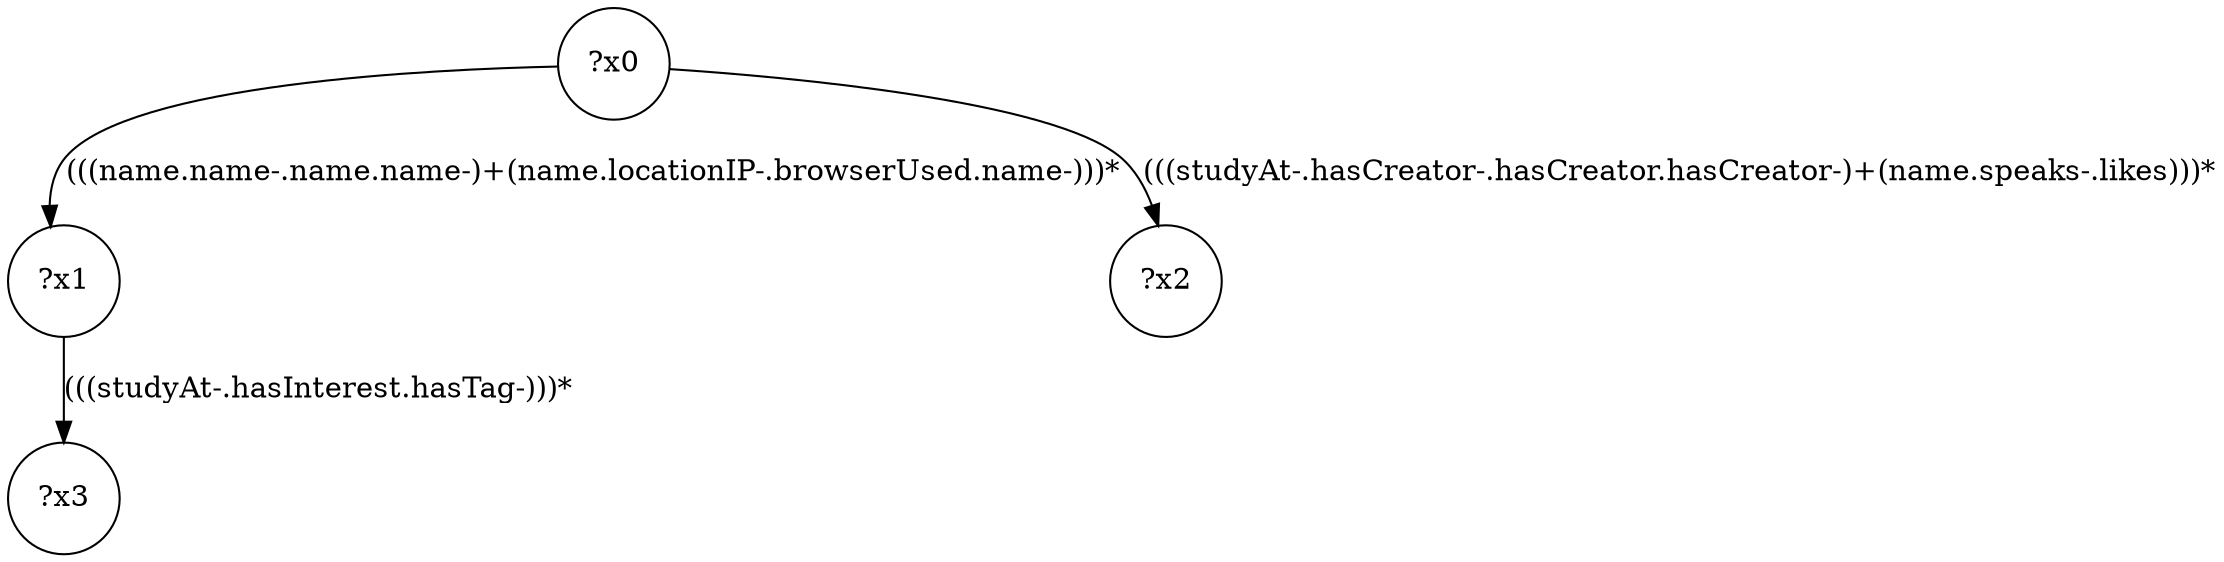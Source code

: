 digraph g {
	x0 [shape=circle, label="?x0"];
	x1 [shape=circle, label="?x1"];
	x0 -> x1 [label="(((name.name-.name.name-)+(name.locationIP-.browserUsed.name-)))*"];
	x2 [shape=circle, label="?x2"];
	x0 -> x2 [label="(((studyAt-.hasCreator-.hasCreator.hasCreator-)+(name.speaks-.likes)))*"];
	x3 [shape=circle, label="?x3"];
	x1 -> x3 [label="(((studyAt-.hasInterest.hasTag-)))*"];
}
